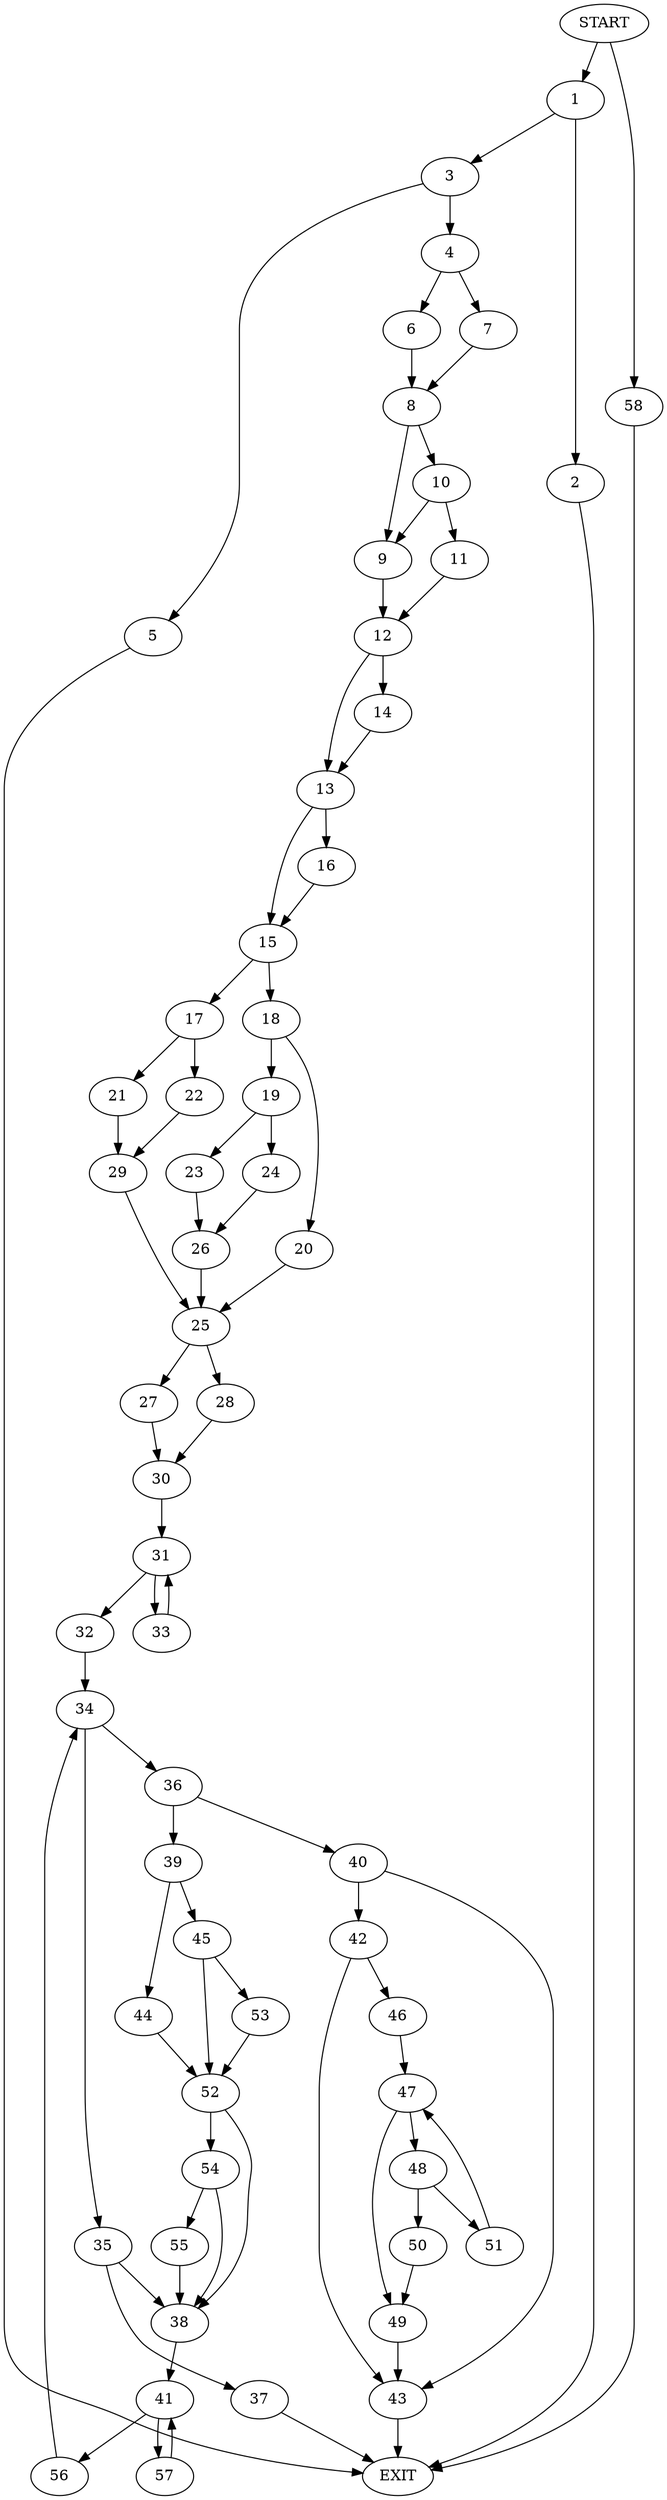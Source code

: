 digraph {
0 [label="START"]
59 [label="EXIT"]
0 -> 1
1 -> 2
1 -> 3
2 -> 59
3 -> 4
3 -> 5
4 -> 6
4 -> 7
5 -> 59
7 -> 8
6 -> 8
8 -> 9
8 -> 10
10 -> 9
10 -> 11
9 -> 12
11 -> 12
12 -> 13
12 -> 14
14 -> 13
13 -> 15
13 -> 16
16 -> 15
15 -> 17
15 -> 18
18 -> 19
18 -> 20
17 -> 21
17 -> 22
19 -> 23
19 -> 24
20 -> 25
24 -> 26
23 -> 26
26 -> 25
25 -> 27
25 -> 28
21 -> 29
22 -> 29
29 -> 25
27 -> 30
28 -> 30
30 -> 31
31 -> 32
31 -> 33
32 -> 34
33 -> 31
34 -> 35
34 -> 36
35 -> 37
35 -> 38
36 -> 39
36 -> 40
37 -> 59
38 -> 41
40 -> 42
40 -> 43
39 -> 44
39 -> 45
42 -> 43
42 -> 46
43 -> 59
46 -> 47
47 -> 48
47 -> 49
49 -> 43
48 -> 50
48 -> 51
51 -> 47
50 -> 49
44 -> 52
45 -> 53
45 -> 52
52 -> 54
52 -> 38
53 -> 52
54 -> 38
54 -> 55
55 -> 38
41 -> 56
41 -> 57
57 -> 41
56 -> 34
0 -> 58
58 -> 59
}
